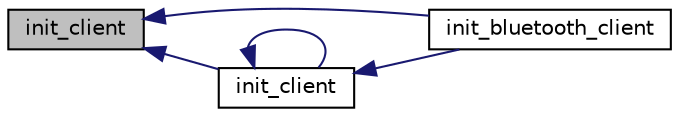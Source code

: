 digraph "init_client"
{
  edge [fontname="Helvetica",fontsize="10",labelfontname="Helvetica",labelfontsize="10"];
  node [fontname="Helvetica",fontsize="10",shape=record];
  rankdir="LR";
  Node14 [label="init_client",height=0.2,width=0.4,color="black", fillcolor="grey75", style="filled", fontcolor="black"];
  Node14 -> Node15 [dir="back",color="midnightblue",fontsize="10",style="solid",fontname="Helvetica"];
  Node15 [label="init_bluetooth_client",height=0.2,width=0.4,color="black", fillcolor="white", style="filled",URL="$bluetooth__client_8hpp.html#a40019ea297b64920ff9613df4377baf0"];
  Node14 -> Node16 [dir="back",color="midnightblue",fontsize="10",style="solid",fontname="Helvetica"];
  Node16 [label="init_client",height=0.2,width=0.4,color="black", fillcolor="white", style="filled",URL="$bluetooth__client_8hpp.html#ab646b6701d7cd7c0f68ac818c54c4947"];
  Node16 -> Node15 [dir="back",color="midnightblue",fontsize="10",style="solid",fontname="Helvetica"];
  Node16 -> Node16 [dir="back",color="midnightblue",fontsize="10",style="solid",fontname="Helvetica"];
}
